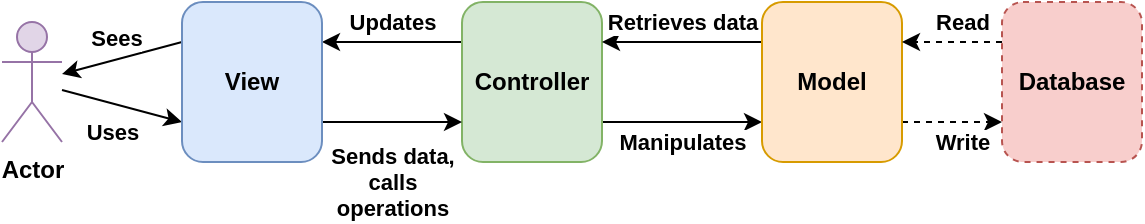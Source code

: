 <mxfile version="20.8.16" type="device"><diagram name="Page-1" id="jYEWlxZ__mhOzcKfYh5C"><mxGraphModel dx="1036" dy="614" grid="1" gridSize="10" guides="1" tooltips="1" connect="1" arrows="1" fold="1" page="1" pageScale="1" pageWidth="1169" pageHeight="827" math="0" shadow="0"><root><mxCell id="0"/><mxCell id="1" parent="0"/><mxCell id="rx6tcWnQvFV9b5nYisB8-5" value="Manipulates" style="rounded=0;orthogonalLoop=1;jettySize=auto;html=1;entryX=0;entryY=0.75;entryDx=0;entryDy=0;exitX=1;exitY=0.75;exitDx=0;exitDy=0;fontStyle=1" parent="1" source="rx6tcWnQvFV9b5nYisB8-1" target="rx6tcWnQvFV9b5nYisB8-4" edge="1"><mxGeometry y="-10" relative="1" as="geometry"><mxPoint as="offset"/></mxGeometry></mxCell><mxCell id="rx6tcWnQvFV9b5nYisB8-9" value="Updates" style="edgeStyle=none;rounded=0;orthogonalLoop=1;jettySize=auto;html=1;entryX=1;entryY=0.25;entryDx=0;entryDy=0;exitX=0;exitY=0.25;exitDx=0;exitDy=0;fontStyle=1" parent="1" source="rx6tcWnQvFV9b5nYisB8-1" target="rx6tcWnQvFV9b5nYisB8-3" edge="1"><mxGeometry y="-10" relative="1" as="geometry"><mxPoint as="offset"/></mxGeometry></mxCell><mxCell id="rx6tcWnQvFV9b5nYisB8-1" value="Controller" style="rounded=1;whiteSpace=wrap;html=1;fillColor=#d5e8d4;strokeColor=#82b366;fontStyle=1" parent="1" vertex="1"><mxGeometry x="530" y="160" width="70" height="80" as="geometry"/></mxCell><mxCell id="rx6tcWnQvFV9b5nYisB8-7" value="Sees" style="rounded=0;orthogonalLoop=1;jettySize=auto;html=1;exitX=0;exitY=0.25;exitDx=0;exitDy=0;fontStyle=1" parent="1" source="rx6tcWnQvFV9b5nYisB8-3" target="rx6tcWnQvFV9b5nYisB8-2" edge="1"><mxGeometry y="-10" relative="1" as="geometry"><mxPoint x="350" y="180" as="targetPoint"/><mxPoint as="offset"/></mxGeometry></mxCell><mxCell id="rx6tcWnQvFV9b5nYisB8-8" value="Uses" style="edgeStyle=none;rounded=0;orthogonalLoop=1;jettySize=auto;html=1;entryX=0;entryY=0.75;entryDx=0;entryDy=0;fontStyle=1" parent="1" source="rx6tcWnQvFV9b5nYisB8-2" target="rx6tcWnQvFV9b5nYisB8-3" edge="1"><mxGeometry x="-0.027" y="-14" relative="1" as="geometry"><mxPoint x="350" y="220" as="sourcePoint"/><mxPoint as="offset"/></mxGeometry></mxCell><mxCell id="rx6tcWnQvFV9b5nYisB8-2" value="Actor" style="shape=umlActor;verticalLabelPosition=bottom;verticalAlign=top;html=1;outlineConnect=0;fillColor=#e1d5e7;strokeColor=#9673a6;fontStyle=1" parent="1" vertex="1"><mxGeometry x="300" y="170" width="30" height="60" as="geometry"/></mxCell><mxCell id="rx6tcWnQvFV9b5nYisB8-6" value="Retrieves data" style="edgeStyle=orthogonalEdgeStyle;rounded=0;orthogonalLoop=1;jettySize=auto;html=1;exitX=0;exitY=0.25;exitDx=0;exitDy=0;fontStyle=1" parent="1" source="rx6tcWnQvFV9b5nYisB8-4" edge="1"><mxGeometry y="-10" relative="1" as="geometry"><mxPoint x="600" y="180" as="targetPoint"/><Array as="points"><mxPoint x="640" y="180"/><mxPoint x="640" y="180"/></Array><mxPoint as="offset"/></mxGeometry></mxCell><mxCell id="rx6tcWnQvFV9b5nYisB8-11" value="Sends data,&lt;br&gt;calls&lt;br&gt;operations" style="edgeStyle=none;rounded=0;orthogonalLoop=1;jettySize=auto;html=1;entryX=0;entryY=0.75;entryDx=0;entryDy=0;exitX=1;exitY=0.75;exitDx=0;exitDy=0;fontStyle=1" parent="1" source="rx6tcWnQvFV9b5nYisB8-3" target="rx6tcWnQvFV9b5nYisB8-1" edge="1"><mxGeometry y="-30" relative="1" as="geometry"><mxPoint as="offset"/></mxGeometry></mxCell><mxCell id="rx6tcWnQvFV9b5nYisB8-3" value="View" style="rounded=1;whiteSpace=wrap;html=1;fillColor=#dae8fc;strokeColor=#6c8ebf;fontStyle=1" parent="1" vertex="1"><mxGeometry x="390" y="160" width="70" height="80" as="geometry"/></mxCell><mxCell id="2vhifu2iMldCo4RLCo6l-2" value="Write" style="rounded=0;orthogonalLoop=1;jettySize=auto;html=1;entryX=0;entryY=0.75;entryDx=0;entryDy=0;exitX=1;exitY=0.75;exitDx=0;exitDy=0;dashed=1;fontStyle=1" edge="1" parent="1" source="rx6tcWnQvFV9b5nYisB8-4" target="2vhifu2iMldCo4RLCo6l-1"><mxGeometry x="0.2" y="-10" relative="1" as="geometry"><mxPoint as="offset"/></mxGeometry></mxCell><mxCell id="rx6tcWnQvFV9b5nYisB8-4" value="Model" style="rounded=1;whiteSpace=wrap;html=1;fillColor=#ffe6cc;strokeColor=#d79b00;fontStyle=1" parent="1" vertex="1"><mxGeometry x="680" y="160" width="70" height="80" as="geometry"/></mxCell><mxCell id="2vhifu2iMldCo4RLCo6l-3" value="Read" style="edgeStyle=none;rounded=0;orthogonalLoop=1;jettySize=auto;html=1;entryX=1;entryY=0.25;entryDx=0;entryDy=0;dashed=1;exitX=0;exitY=0.25;exitDx=0;exitDy=0;fontStyle=1" edge="1" parent="1" source="2vhifu2iMldCo4RLCo6l-1" target="rx6tcWnQvFV9b5nYisB8-4"><mxGeometry x="-0.2" y="-10" relative="1" as="geometry"><mxPoint as="offset"/></mxGeometry></mxCell><mxCell id="2vhifu2iMldCo4RLCo6l-1" value="Database" style="rounded=1;whiteSpace=wrap;html=1;fillColor=#f8cecc;strokeColor=#b85450;fontStyle=1;dashed=1;" vertex="1" parent="1"><mxGeometry x="800" y="160" width="70" height="80" as="geometry"/></mxCell></root></mxGraphModel></diagram></mxfile>